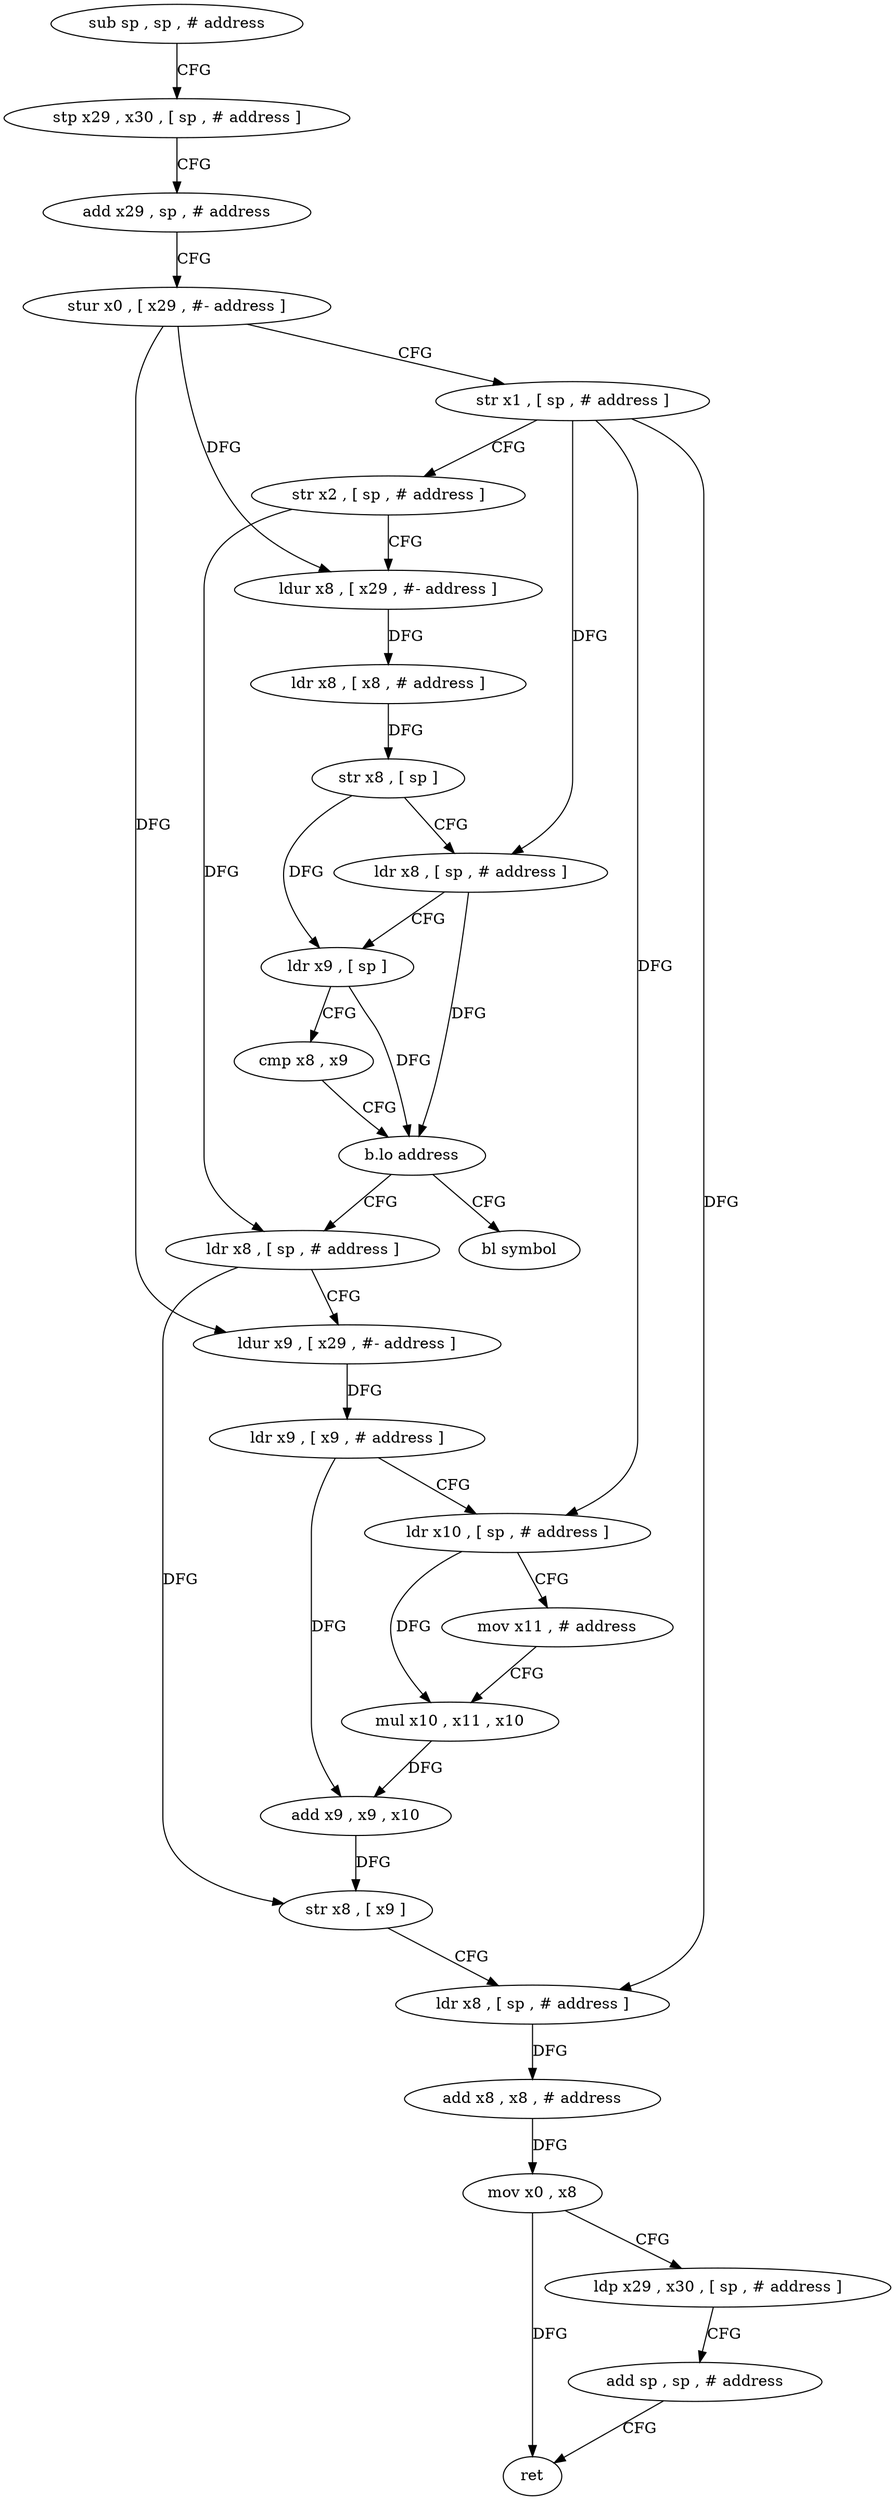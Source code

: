 digraph "func" {
"186756" [label = "sub sp , sp , # address" ]
"186760" [label = "stp x29 , x30 , [ sp , # address ]" ]
"186764" [label = "add x29 , sp , # address" ]
"186768" [label = "stur x0 , [ x29 , #- address ]" ]
"186772" [label = "str x1 , [ sp , # address ]" ]
"186776" [label = "str x2 , [ sp , # address ]" ]
"186780" [label = "ldur x8 , [ x29 , #- address ]" ]
"186784" [label = "ldr x8 , [ x8 , # address ]" ]
"186788" [label = "str x8 , [ sp ]" ]
"186792" [label = "ldr x8 , [ sp , # address ]" ]
"186796" [label = "ldr x9 , [ sp ]" ]
"186800" [label = "cmp x8 , x9" ]
"186804" [label = "b.lo address" ]
"186812" [label = "ldr x8 , [ sp , # address ]" ]
"186808" [label = "bl symbol" ]
"186816" [label = "ldur x9 , [ x29 , #- address ]" ]
"186820" [label = "ldr x9 , [ x9 , # address ]" ]
"186824" [label = "ldr x10 , [ sp , # address ]" ]
"186828" [label = "mov x11 , # address" ]
"186832" [label = "mul x10 , x11 , x10" ]
"186836" [label = "add x9 , x9 , x10" ]
"186840" [label = "str x8 , [ x9 ]" ]
"186844" [label = "ldr x8 , [ sp , # address ]" ]
"186848" [label = "add x8 , x8 , # address" ]
"186852" [label = "mov x0 , x8" ]
"186856" [label = "ldp x29 , x30 , [ sp , # address ]" ]
"186860" [label = "add sp , sp , # address" ]
"186864" [label = "ret" ]
"186756" -> "186760" [ label = "CFG" ]
"186760" -> "186764" [ label = "CFG" ]
"186764" -> "186768" [ label = "CFG" ]
"186768" -> "186772" [ label = "CFG" ]
"186768" -> "186780" [ label = "DFG" ]
"186768" -> "186816" [ label = "DFG" ]
"186772" -> "186776" [ label = "CFG" ]
"186772" -> "186792" [ label = "DFG" ]
"186772" -> "186824" [ label = "DFG" ]
"186772" -> "186844" [ label = "DFG" ]
"186776" -> "186780" [ label = "CFG" ]
"186776" -> "186812" [ label = "DFG" ]
"186780" -> "186784" [ label = "DFG" ]
"186784" -> "186788" [ label = "DFG" ]
"186788" -> "186792" [ label = "CFG" ]
"186788" -> "186796" [ label = "DFG" ]
"186792" -> "186796" [ label = "CFG" ]
"186792" -> "186804" [ label = "DFG" ]
"186796" -> "186800" [ label = "CFG" ]
"186796" -> "186804" [ label = "DFG" ]
"186800" -> "186804" [ label = "CFG" ]
"186804" -> "186812" [ label = "CFG" ]
"186804" -> "186808" [ label = "CFG" ]
"186812" -> "186816" [ label = "CFG" ]
"186812" -> "186840" [ label = "DFG" ]
"186816" -> "186820" [ label = "DFG" ]
"186820" -> "186824" [ label = "CFG" ]
"186820" -> "186836" [ label = "DFG" ]
"186824" -> "186828" [ label = "CFG" ]
"186824" -> "186832" [ label = "DFG" ]
"186828" -> "186832" [ label = "CFG" ]
"186832" -> "186836" [ label = "DFG" ]
"186836" -> "186840" [ label = "DFG" ]
"186840" -> "186844" [ label = "CFG" ]
"186844" -> "186848" [ label = "DFG" ]
"186848" -> "186852" [ label = "DFG" ]
"186852" -> "186856" [ label = "CFG" ]
"186852" -> "186864" [ label = "DFG" ]
"186856" -> "186860" [ label = "CFG" ]
"186860" -> "186864" [ label = "CFG" ]
}
